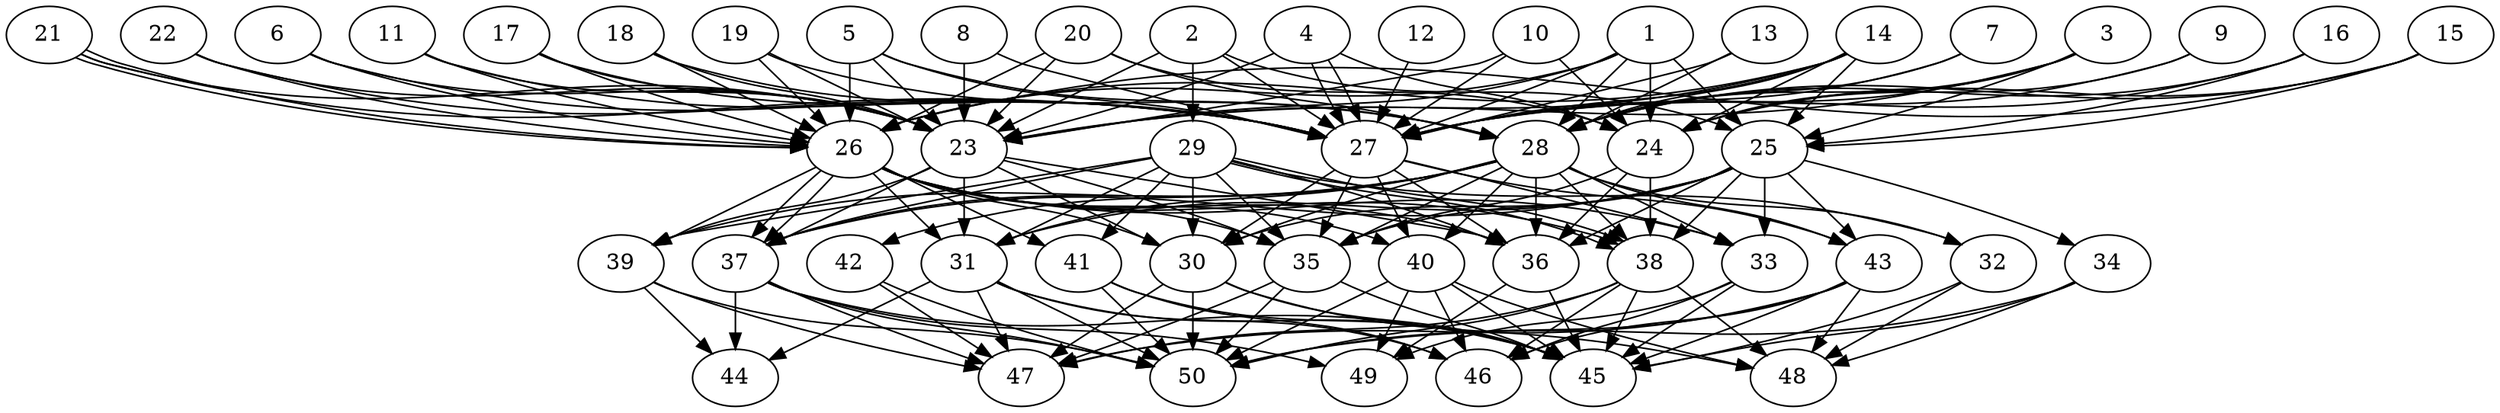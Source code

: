 // DAG automatically generated by daggen at Thu Oct  3 14:07:57 2019
// ./daggen --dot -n 50 --ccr 0.4 --fat 0.7 --regular 0.5 --density 0.9 --mindata 5242880 --maxdata 52428800 
digraph G {
  1 [size="90695680", alpha="0.18", expect_size="36278272"] 
  1 -> 23 [size ="36278272"]
  1 -> 24 [size ="36278272"]
  1 -> 25 [size ="36278272"]
  1 -> 26 [size ="36278272"]
  1 -> 27 [size ="36278272"]
  1 -> 28 [size ="36278272"]
  2 [size="119296000", alpha="0.14", expect_size="47718400"] 
  2 -> 23 [size ="47718400"]
  2 -> 25 [size ="47718400"]
  2 -> 27 [size ="47718400"]
  2 -> 29 [size ="47718400"]
  3 [size="110402560", alpha="0.15", expect_size="44161024"] 
  3 -> 23 [size ="44161024"]
  3 -> 24 [size ="44161024"]
  3 -> 25 [size ="44161024"]
  3 -> 27 [size ="44161024"]
  3 -> 28 [size ="44161024"]
  4 [size="17474560", alpha="0.04", expect_size="6989824"] 
  4 -> 23 [size ="6989824"]
  4 -> 24 [size ="6989824"]
  4 -> 27 [size ="6989824"]
  4 -> 27 [size ="6989824"]
  5 [size="29834240", alpha="0.15", expect_size="11933696"] 
  5 -> 23 [size ="11933696"]
  5 -> 26 [size ="11933696"]
  5 -> 27 [size ="11933696"]
  5 -> 28 [size ="11933696"]
  6 [size="110799360", alpha="0.18", expect_size="44319744"] 
  6 -> 23 [size ="44319744"]
  6 -> 26 [size ="44319744"]
  6 -> 27 [size ="44319744"]
  7 [size="65812480", alpha="0.09", expect_size="26324992"] 
  7 -> 27 [size ="26324992"]
  7 -> 28 [size ="26324992"]
  8 [size="29401600", alpha="0.11", expect_size="11760640"] 
  8 -> 23 [size ="11760640"]
  8 -> 27 [size ="11760640"]
  9 [size="118745600", alpha="0.10", expect_size="47498240"] 
  9 -> 24 [size ="47498240"]
  9 -> 27 [size ="47498240"]
  10 [size="118074880", alpha="0.19", expect_size="47229952"] 
  10 -> 23 [size ="47229952"]
  10 -> 24 [size ="47229952"]
  10 -> 27 [size ="47229952"]
  11 [size="27719680", alpha="0.13", expect_size="11087872"] 
  11 -> 23 [size ="11087872"]
  11 -> 26 [size ="11087872"]
  11 -> 27 [size ="11087872"]
  12 [size="15966720", alpha="0.00", expect_size="6386688"] 
  12 -> 27 [size ="6386688"]
  13 [size="99537920", alpha="0.19", expect_size="39815168"] 
  13 -> 27 [size ="39815168"]
  13 -> 28 [size ="39815168"]
  14 [size="70195200", alpha="0.15", expect_size="28078080"] 
  14 -> 23 [size ="28078080"]
  14 -> 24 [size ="28078080"]
  14 -> 25 [size ="28078080"]
  14 -> 26 [size ="28078080"]
  14 -> 27 [size ="28078080"]
  14 -> 28 [size ="28078080"]
  15 [size="91084800", alpha="0.16", expect_size="36433920"] 
  15 -> 24 [size ="36433920"]
  15 -> 25 [size ="36433920"]
  15 -> 26 [size ="36433920"]
  15 -> 28 [size ="36433920"]
  16 [size="62123520", alpha="0.05", expect_size="24849408"] 
  16 -> 25 [size ="24849408"]
  16 -> 27 [size ="24849408"]
  16 -> 28 [size ="24849408"]
  17 [size="52395520", alpha="0.17", expect_size="20958208"] 
  17 -> 23 [size ="20958208"]
  17 -> 26 [size ="20958208"]
  17 -> 27 [size ="20958208"]
  18 [size="107394560", alpha="0.08", expect_size="42957824"] 
  18 -> 23 [size ="42957824"]
  18 -> 26 [size ="42957824"]
  18 -> 27 [size ="42957824"]
  19 [size="51814400", alpha="0.11", expect_size="20725760"] 
  19 -> 23 [size ="20725760"]
  19 -> 26 [size ="20725760"]
  19 -> 28 [size ="20725760"]
  20 [size="110689280", alpha="0.15", expect_size="44275712"] 
  20 -> 23 [size ="44275712"]
  20 -> 24 [size ="44275712"]
  20 -> 26 [size ="44275712"]
  20 -> 28 [size ="44275712"]
  21 [size="106332160", alpha="0.11", expect_size="42532864"] 
  21 -> 23 [size ="42532864"]
  21 -> 26 [size ="42532864"]
  21 -> 26 [size ="42532864"]
  21 -> 27 [size ="42532864"]
  22 [size="66373120", alpha="0.06", expect_size="26549248"] 
  22 -> 23 [size ="26549248"]
  22 -> 26 [size ="26549248"]
  22 -> 27 [size ="26549248"]
  23 [size="66652160", alpha="0.17", expect_size="26660864"] 
  23 -> 30 [size ="26660864"]
  23 -> 31 [size ="26660864"]
  23 -> 35 [size ="26660864"]
  23 -> 36 [size ="26660864"]
  23 -> 37 [size ="26660864"]
  23 -> 39 [size ="26660864"]
  24 [size="60879360", alpha="0.09", expect_size="24351744"] 
  24 -> 35 [size ="24351744"]
  24 -> 36 [size ="24351744"]
  24 -> 38 [size ="24351744"]
  25 [size="32729600", alpha="0.03", expect_size="13091840"] 
  25 -> 30 [size ="13091840"]
  25 -> 31 [size ="13091840"]
  25 -> 33 [size ="13091840"]
  25 -> 34 [size ="13091840"]
  25 -> 35 [size ="13091840"]
  25 -> 36 [size ="13091840"]
  25 -> 37 [size ="13091840"]
  25 -> 38 [size ="13091840"]
  25 -> 43 [size ="13091840"]
  26 [size="128360960", alpha="0.15", expect_size="51344384"] 
  26 -> 30 [size ="51344384"]
  26 -> 31 [size ="51344384"]
  26 -> 33 [size ="51344384"]
  26 -> 35 [size ="51344384"]
  26 -> 36 [size ="51344384"]
  26 -> 37 [size ="51344384"]
  26 -> 37 [size ="51344384"]
  26 -> 38 [size ="51344384"]
  26 -> 39 [size ="51344384"]
  26 -> 40 [size ="51344384"]
  26 -> 41 [size ="51344384"]
  27 [size="41605120", alpha="0.15", expect_size="16642048"] 
  27 -> 30 [size ="16642048"]
  27 -> 33 [size ="16642048"]
  27 -> 35 [size ="16642048"]
  27 -> 36 [size ="16642048"]
  27 -> 40 [size ="16642048"]
  27 -> 43 [size ="16642048"]
  28 [size="25361920", alpha="0.18", expect_size="10144768"] 
  28 -> 30 [size ="10144768"]
  28 -> 31 [size ="10144768"]
  28 -> 32 [size ="10144768"]
  28 -> 33 [size ="10144768"]
  28 -> 35 [size ="10144768"]
  28 -> 36 [size ="10144768"]
  28 -> 37 [size ="10144768"]
  28 -> 38 [size ="10144768"]
  28 -> 39 [size ="10144768"]
  28 -> 40 [size ="10144768"]
  28 -> 42 [size ="10144768"]
  28 -> 43 [size ="10144768"]
  29 [size="72276480", alpha="0.19", expect_size="28910592"] 
  29 -> 30 [size ="28910592"]
  29 -> 31 [size ="28910592"]
  29 -> 32 [size ="28910592"]
  29 -> 35 [size ="28910592"]
  29 -> 36 [size ="28910592"]
  29 -> 37 [size ="28910592"]
  29 -> 38 [size ="28910592"]
  29 -> 38 [size ="28910592"]
  29 -> 39 [size ="28910592"]
  29 -> 41 [size ="28910592"]
  30 [size="21032960", alpha="0.17", expect_size="8413184"] 
  30 -> 45 [size ="8413184"]
  30 -> 47 [size ="8413184"]
  30 -> 48 [size ="8413184"]
  30 -> 50 [size ="8413184"]
  31 [size="107919360", alpha="0.18", expect_size="43167744"] 
  31 -> 44 [size ="43167744"]
  31 -> 45 [size ="43167744"]
  31 -> 46 [size ="43167744"]
  31 -> 47 [size ="43167744"]
  31 -> 50 [size ="43167744"]
  32 [size="56624640", alpha="0.20", expect_size="22649856"] 
  32 -> 45 [size ="22649856"]
  32 -> 48 [size ="22649856"]
  33 [size="91307520", alpha="0.16", expect_size="36523008"] 
  33 -> 45 [size ="36523008"]
  33 -> 46 [size ="36523008"]
  33 -> 49 [size ="36523008"]
  34 [size="73336320", alpha="0.02", expect_size="29334528"] 
  34 -> 45 [size ="29334528"]
  34 -> 48 [size ="29334528"]
  34 -> 50 [size ="29334528"]
  35 [size="125040640", alpha="0.01", expect_size="50016256"] 
  35 -> 45 [size ="50016256"]
  35 -> 47 [size ="50016256"]
  35 -> 50 [size ="50016256"]
  36 [size="27223040", alpha="0.09", expect_size="10889216"] 
  36 -> 45 [size ="10889216"]
  36 -> 49 [size ="10889216"]
  37 [size="113502720", alpha="0.03", expect_size="45401088"] 
  37 -> 44 [size ="45401088"]
  37 -> 45 [size ="45401088"]
  37 -> 47 [size ="45401088"]
  37 -> 49 [size ="45401088"]
  37 -> 50 [size ="45401088"]
  38 [size="82693120", alpha="0.13", expect_size="33077248"] 
  38 -> 45 [size ="33077248"]
  38 -> 46 [size ="33077248"]
  38 -> 47 [size ="33077248"]
  38 -> 48 [size ="33077248"]
  38 -> 50 [size ="33077248"]
  39 [size="69056000", alpha="0.09", expect_size="27622400"] 
  39 -> 44 [size ="27622400"]
  39 -> 47 [size ="27622400"]
  39 -> 50 [size ="27622400"]
  40 [size="60264960", alpha="0.03", expect_size="24105984"] 
  40 -> 45 [size ="24105984"]
  40 -> 46 [size ="24105984"]
  40 -> 48 [size ="24105984"]
  40 -> 49 [size ="24105984"]
  40 -> 50 [size ="24105984"]
  41 [size="43325440", alpha="0.12", expect_size="17330176"] 
  41 -> 45 [size ="17330176"]
  41 -> 46 [size ="17330176"]
  41 -> 50 [size ="17330176"]
  42 [size="32847360", alpha="0.10", expect_size="13138944"] 
  42 -> 47 [size ="13138944"]
  42 -> 50 [size ="13138944"]
  43 [size="31695360", alpha="0.17", expect_size="12678144"] 
  43 -> 45 [size ="12678144"]
  43 -> 46 [size ="12678144"]
  43 -> 47 [size ="12678144"]
  43 -> 48 [size ="12678144"]
  43 -> 50 [size ="12678144"]
  44 [size="126297600", alpha="0.12", expect_size="50519040"] 
  45 [size="19852800", alpha="0.10", expect_size="7941120"] 
  46 [size="26265600", alpha="0.09", expect_size="10506240"] 
  47 [size="76595200", alpha="0.11", expect_size="30638080"] 
  48 [size="92160000", alpha="0.16", expect_size="36864000"] 
  49 [size="49290240", alpha="0.12", expect_size="19716096"] 
  50 [size="104655360", alpha="0.08", expect_size="41862144"] 
}
